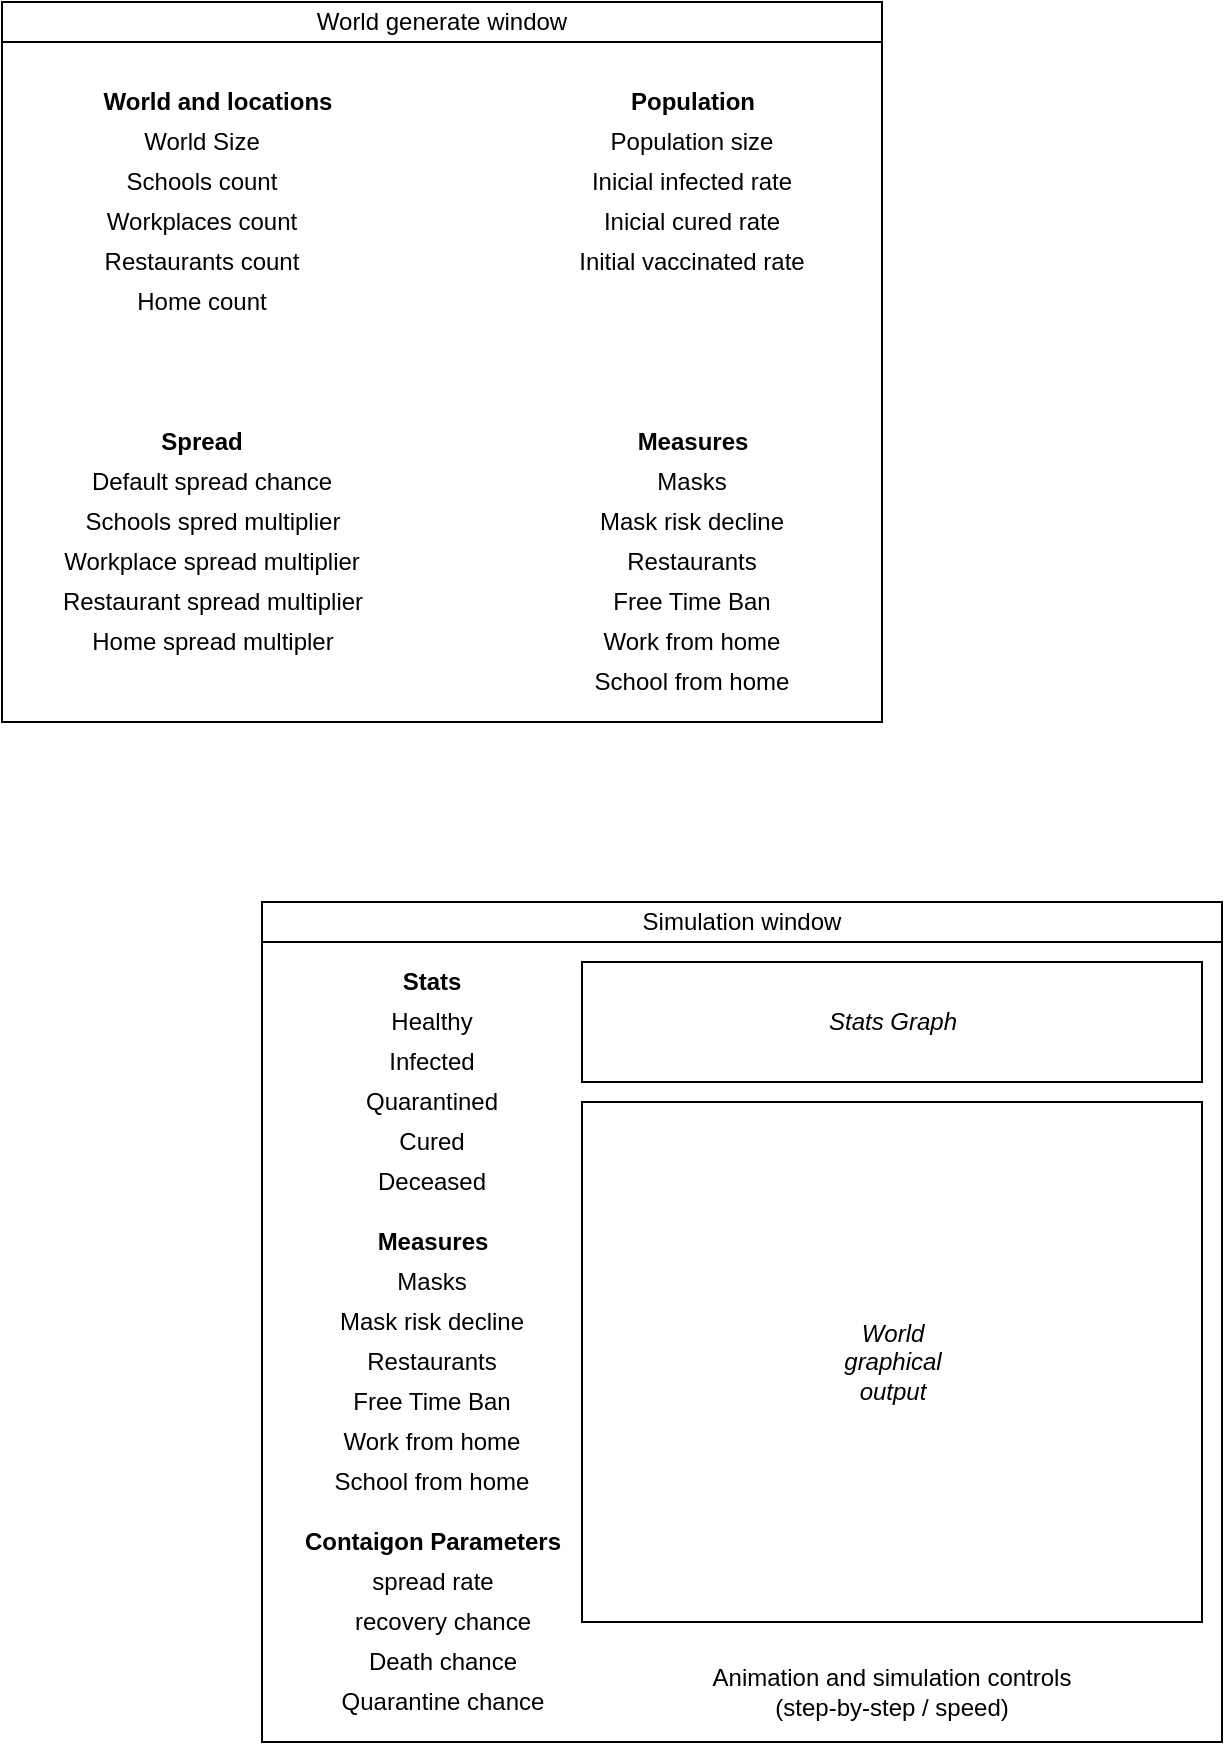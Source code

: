 <mxfile version="14.4.3" type="device"><diagram id="prtHgNgQTEPvFCAcTncT" name="Page-1"><mxGraphModel dx="1422" dy="794" grid="1" gridSize="10" guides="1" tooltips="1" connect="1" arrows="1" fold="1" page="1" pageScale="1" pageWidth="827" pageHeight="1169" math="0" shadow="0"><root><mxCell id="0"/><mxCell id="1" parent="0"/><mxCell id="qD7xghycZLVGGtd3OMiO-1" value="" style="rounded=0;whiteSpace=wrap;html=1;" vertex="1" parent="1"><mxGeometry x="60" y="80" width="440" height="340" as="geometry"/></mxCell><mxCell id="qD7xghycZLVGGtd3OMiO-2" value="World generate window" style="text;html=1;align=center;verticalAlign=middle;whiteSpace=wrap;rounded=0;strokeColor=#000000;fillColor=#ffffff;" vertex="1" parent="1"><mxGeometry x="60" y="60" width="440" height="20" as="geometry"/></mxCell><mxCell id="qD7xghycZLVGGtd3OMiO-3" value="World Size" style="text;html=1;strokeColor=none;fillColor=none;align=center;verticalAlign=middle;whiteSpace=wrap;rounded=0;" vertex="1" parent="1"><mxGeometry x="90" y="120" width="140" height="20" as="geometry"/></mxCell><mxCell id="qD7xghycZLVGGtd3OMiO-4" value="Population size" style="text;html=1;strokeColor=none;fillColor=none;align=center;verticalAlign=middle;whiteSpace=wrap;rounded=0;" vertex="1" parent="1"><mxGeometry x="340" y="120" width="130" height="20" as="geometry"/></mxCell><mxCell id="qD7xghycZLVGGtd3OMiO-5" value="Schools count" style="text;html=1;strokeColor=none;fillColor=none;align=center;verticalAlign=middle;whiteSpace=wrap;rounded=0;" vertex="1" parent="1"><mxGeometry x="95" y="140" width="130" height="20" as="geometry"/></mxCell><mxCell id="qD7xghycZLVGGtd3OMiO-6" value="Workplaces count" style="text;html=1;strokeColor=none;fillColor=none;align=center;verticalAlign=middle;whiteSpace=wrap;rounded=0;" vertex="1" parent="1"><mxGeometry x="95" y="160" width="130" height="20" as="geometry"/></mxCell><mxCell id="qD7xghycZLVGGtd3OMiO-7" value="Restaurants count" style="text;html=1;strokeColor=none;fillColor=none;align=center;verticalAlign=middle;whiteSpace=wrap;rounded=0;" vertex="1" parent="1"><mxGeometry x="90" y="180" width="140" height="20" as="geometry"/></mxCell><mxCell id="qD7xghycZLVGGtd3OMiO-8" value="Inicial infected rate" style="text;html=1;strokeColor=none;fillColor=none;align=center;verticalAlign=middle;whiteSpace=wrap;rounded=0;" vertex="1" parent="1"><mxGeometry x="345" y="140" width="120" height="20" as="geometry"/></mxCell><mxCell id="qD7xghycZLVGGtd3OMiO-9" value="Inicial cured rate" style="text;html=1;strokeColor=none;fillColor=none;align=center;verticalAlign=middle;whiteSpace=wrap;rounded=0;" vertex="1" parent="1"><mxGeometry x="345" y="160" width="120" height="20" as="geometry"/></mxCell><mxCell id="qD7xghycZLVGGtd3OMiO-10" value="Initial vaccinated rate" style="text;html=1;strokeColor=none;fillColor=none;align=center;verticalAlign=middle;whiteSpace=wrap;rounded=0;" vertex="1" parent="1"><mxGeometry x="345" y="180" width="120" height="20" as="geometry"/></mxCell><mxCell id="qD7xghycZLVGGtd3OMiO-13" value="Default spread chance" style="text;html=1;strokeColor=none;fillColor=none;align=center;verticalAlign=middle;whiteSpace=wrap;rounded=0;" vertex="1" parent="1"><mxGeometry x="100" y="290" width="130" height="20" as="geometry"/></mxCell><mxCell id="qD7xghycZLVGGtd3OMiO-14" value="Schools spred multiplier" style="text;html=1;strokeColor=none;fillColor=none;align=center;verticalAlign=middle;whiteSpace=wrap;rounded=0;" vertex="1" parent="1"><mxGeometry x="92.5" y="310" width="145" height="20" as="geometry"/></mxCell><mxCell id="qD7xghycZLVGGtd3OMiO-15" value="Home count" style="text;html=1;strokeColor=none;fillColor=none;align=center;verticalAlign=middle;whiteSpace=wrap;rounded=0;" vertex="1" parent="1"><mxGeometry x="95" y="200" width="130" height="20" as="geometry"/></mxCell><mxCell id="qD7xghycZLVGGtd3OMiO-16" value="Workplace spread multiplier" style="text;html=1;strokeColor=none;fillColor=none;align=center;verticalAlign=middle;whiteSpace=wrap;rounded=0;" vertex="1" parent="1"><mxGeometry x="86.25" y="330" width="157.5" height="20" as="geometry"/></mxCell><mxCell id="qD7xghycZLVGGtd3OMiO-17" value="Restaurant spread multiplier" style="text;html=1;strokeColor=none;fillColor=none;align=center;verticalAlign=middle;whiteSpace=wrap;rounded=0;" vertex="1" parent="1"><mxGeometry x="78.75" y="350" width="172.5" height="20" as="geometry"/></mxCell><mxCell id="qD7xghycZLVGGtd3OMiO-18" value="Home spread multipler" style="text;html=1;strokeColor=none;fillColor=none;align=center;verticalAlign=middle;whiteSpace=wrap;rounded=0;" vertex="1" parent="1"><mxGeometry x="78.75" y="370" width="172.5" height="20" as="geometry"/></mxCell><mxCell id="qD7xghycZLVGGtd3OMiO-19" value="&lt;b&gt;World and locations&lt;/b&gt;" style="text;html=1;strokeColor=none;fillColor=none;align=center;verticalAlign=middle;whiteSpace=wrap;rounded=0;" vertex="1" parent="1"><mxGeometry x="102.5" y="100" width="130" height="20" as="geometry"/></mxCell><mxCell id="qD7xghycZLVGGtd3OMiO-20" value="&lt;b&gt;Population&lt;/b&gt;" style="text;html=1;strokeColor=none;fillColor=none;align=center;verticalAlign=middle;whiteSpace=wrap;rounded=0;" vertex="1" parent="1"><mxGeometry x="357.5" y="100" width="95" height="20" as="geometry"/></mxCell><mxCell id="qD7xghycZLVGGtd3OMiO-21" value="&lt;b&gt;Spread&lt;/b&gt;" style="text;html=1;strokeColor=none;fillColor=none;align=center;verticalAlign=middle;whiteSpace=wrap;rounded=0;" vertex="1" parent="1"><mxGeometry x="95" y="270" width="130" height="20" as="geometry"/></mxCell><mxCell id="qD7xghycZLVGGtd3OMiO-23" value="Masks" style="text;html=1;strokeColor=none;fillColor=none;align=center;verticalAlign=middle;whiteSpace=wrap;rounded=0;" vertex="1" parent="1"><mxGeometry x="340" y="290" width="130" height="20" as="geometry"/></mxCell><mxCell id="qD7xghycZLVGGtd3OMiO-24" value="Mask risk decline" style="text;html=1;strokeColor=none;fillColor=none;align=center;verticalAlign=middle;whiteSpace=wrap;rounded=0;" vertex="1" parent="1"><mxGeometry x="345" y="310" width="120" height="20" as="geometry"/></mxCell><mxCell id="qD7xghycZLVGGtd3OMiO-25" value="Restaurants" style="text;html=1;strokeColor=none;fillColor=none;align=center;verticalAlign=middle;whiteSpace=wrap;rounded=0;" vertex="1" parent="1"><mxGeometry x="345" y="330" width="120" height="20" as="geometry"/></mxCell><mxCell id="qD7xghycZLVGGtd3OMiO-26" value="Free Time Ban" style="text;html=1;strokeColor=none;fillColor=none;align=center;verticalAlign=middle;whiteSpace=wrap;rounded=0;" vertex="1" parent="1"><mxGeometry x="345" y="350" width="120" height="20" as="geometry"/></mxCell><mxCell id="qD7xghycZLVGGtd3OMiO-27" value="&lt;b&gt;Measures&lt;/b&gt;" style="text;html=1;strokeColor=none;fillColor=none;align=center;verticalAlign=middle;whiteSpace=wrap;rounded=0;" vertex="1" parent="1"><mxGeometry x="357.5" y="270" width="95" height="20" as="geometry"/></mxCell><mxCell id="qD7xghycZLVGGtd3OMiO-30" value="Work from home" style="text;html=1;strokeColor=none;fillColor=none;align=center;verticalAlign=middle;whiteSpace=wrap;rounded=0;" vertex="1" parent="1"><mxGeometry x="345" y="370" width="120" height="20" as="geometry"/></mxCell><mxCell id="qD7xghycZLVGGtd3OMiO-31" value="School from home" style="text;html=1;strokeColor=none;fillColor=none;align=center;verticalAlign=middle;whiteSpace=wrap;rounded=0;" vertex="1" parent="1"><mxGeometry x="345" y="390" width="120" height="20" as="geometry"/></mxCell><mxCell id="qD7xghycZLVGGtd3OMiO-33" value="&lt;span style=&quot;color: rgba(0 , 0 , 0 , 0) ; font-family: monospace ; font-size: 0px&quot;&gt;%3CmxGraphModel%3E%3Croot%3E%3CmxCell%20id%3D%220%22%2F%3E%3CmxCell%20id%3D%221%22%20parent%3D%220%22%2F%3E%3CmxCell%20id%3D%222%22%20value%3D%22Healthy%22%20style%3D%22text%3Bhtml%3D1%3BstrokeColor%3Dnone%3BfillColor%3Dnone%3Balign%3Dcenter%3BverticalAlign%3Dmiddle%3BwhiteSpace%3Dwrap%3Brounded%3D0%3B%22%20vertex%3D%221%22%20parent%3D%221%22%3E%3CmxGeometry%20x%3D%22255%22%20y%3D%22560%22%20width%3D%2240%22%20height%3D%2220%22%20as%3D%22geometry%22%2F%3E%3C%2FmxCell%3E%3C%2Froot%3E%3C%2FmxGraphModel%3E&lt;/span&gt;" style="rounded=0;whiteSpace=wrap;html=1;" vertex="1" parent="1"><mxGeometry x="190" y="530" width="480" height="400" as="geometry"/></mxCell><mxCell id="qD7xghycZLVGGtd3OMiO-34" value="" style="rounded=0;whiteSpace=wrap;html=1;" vertex="1" parent="1"><mxGeometry x="350" y="610" width="310" height="260" as="geometry"/></mxCell><mxCell id="qD7xghycZLVGGtd3OMiO-35" value="" style="rounded=0;whiteSpace=wrap;html=1;" vertex="1" parent="1"><mxGeometry x="350" y="540" width="310" height="60" as="geometry"/></mxCell><mxCell id="qD7xghycZLVGGtd3OMiO-36" value="Masks" style="text;html=1;strokeColor=none;fillColor=none;align=center;verticalAlign=middle;whiteSpace=wrap;rounded=0;" vertex="1" parent="1"><mxGeometry x="210" y="690" width="130" height="20" as="geometry"/></mxCell><mxCell id="qD7xghycZLVGGtd3OMiO-37" value="Mask risk decline" style="text;html=1;strokeColor=none;fillColor=none;align=center;verticalAlign=middle;whiteSpace=wrap;rounded=0;" vertex="1" parent="1"><mxGeometry x="215" y="710" width="120" height="20" as="geometry"/></mxCell><mxCell id="qD7xghycZLVGGtd3OMiO-38" value="Restaurants" style="text;html=1;strokeColor=none;fillColor=none;align=center;verticalAlign=middle;whiteSpace=wrap;rounded=0;" vertex="1" parent="1"><mxGeometry x="215" y="730" width="120" height="20" as="geometry"/></mxCell><mxCell id="qD7xghycZLVGGtd3OMiO-39" value="Free Time Ban" style="text;html=1;strokeColor=none;fillColor=none;align=center;verticalAlign=middle;whiteSpace=wrap;rounded=0;" vertex="1" parent="1"><mxGeometry x="215" y="750" width="120" height="20" as="geometry"/></mxCell><mxCell id="qD7xghycZLVGGtd3OMiO-40" value="&lt;b&gt;Measures&lt;/b&gt;" style="text;html=1;strokeColor=none;fillColor=none;align=center;verticalAlign=middle;whiteSpace=wrap;rounded=0;" vertex="1" parent="1"><mxGeometry x="227.5" y="670" width="95" height="20" as="geometry"/></mxCell><mxCell id="qD7xghycZLVGGtd3OMiO-41" value="Work from home" style="text;html=1;strokeColor=none;fillColor=none;align=center;verticalAlign=middle;whiteSpace=wrap;rounded=0;" vertex="1" parent="1"><mxGeometry x="215" y="770" width="120" height="20" as="geometry"/></mxCell><mxCell id="qD7xghycZLVGGtd3OMiO-42" value="School from home" style="text;html=1;strokeColor=none;fillColor=none;align=center;verticalAlign=middle;whiteSpace=wrap;rounded=0;" vertex="1" parent="1"><mxGeometry x="215" y="790" width="120" height="20" as="geometry"/></mxCell><mxCell id="qD7xghycZLVGGtd3OMiO-43" value="&lt;b&gt;Stats&lt;/b&gt;" style="text;html=1;strokeColor=none;fillColor=none;align=center;verticalAlign=middle;whiteSpace=wrap;rounded=0;" vertex="1" parent="1"><mxGeometry x="255" y="540" width="40" height="20" as="geometry"/></mxCell><mxCell id="qD7xghycZLVGGtd3OMiO-44" value="&lt;i&gt;Stats Graph&lt;/i&gt;" style="text;html=1;strokeColor=none;fillColor=none;align=center;verticalAlign=middle;whiteSpace=wrap;rounded=0;" vertex="1" parent="1"><mxGeometry x="432.5" y="560" width="145" height="20" as="geometry"/></mxCell><mxCell id="qD7xghycZLVGGtd3OMiO-45" value="Healthy" style="text;html=1;strokeColor=none;fillColor=none;align=center;verticalAlign=middle;whiteSpace=wrap;rounded=0;" vertex="1" parent="1"><mxGeometry x="255" y="560" width="40" height="20" as="geometry"/></mxCell><mxCell id="qD7xghycZLVGGtd3OMiO-46" value="Infected" style="text;html=1;strokeColor=none;fillColor=none;align=center;verticalAlign=middle;whiteSpace=wrap;rounded=0;" vertex="1" parent="1"><mxGeometry x="255" y="580" width="40" height="20" as="geometry"/></mxCell><mxCell id="qD7xghycZLVGGtd3OMiO-47" value="Quarantined" style="text;html=1;strokeColor=none;fillColor=none;align=center;verticalAlign=middle;whiteSpace=wrap;rounded=0;" vertex="1" parent="1"><mxGeometry x="255" y="600" width="40" height="20" as="geometry"/></mxCell><mxCell id="qD7xghycZLVGGtd3OMiO-48" value="Cured" style="text;html=1;strokeColor=none;fillColor=none;align=center;verticalAlign=middle;whiteSpace=wrap;rounded=0;" vertex="1" parent="1"><mxGeometry x="255" y="620" width="40" height="20" as="geometry"/></mxCell><mxCell id="qD7xghycZLVGGtd3OMiO-49" value="Deceased" style="text;html=1;strokeColor=none;fillColor=none;align=center;verticalAlign=middle;whiteSpace=wrap;rounded=0;" vertex="1" parent="1"><mxGeometry x="255" y="640" width="40" height="20" as="geometry"/></mxCell><mxCell id="qD7xghycZLVGGtd3OMiO-55" value="Animation and simulation controls&lt;br&gt;(step-by-step / speed)" style="text;html=1;strokeColor=none;fillColor=none;align=center;verticalAlign=middle;whiteSpace=wrap;rounded=0;" vertex="1" parent="1"><mxGeometry x="391.25" y="890" width="227.5" height="30" as="geometry"/></mxCell><mxCell id="qD7xghycZLVGGtd3OMiO-56" value="&lt;i&gt;World graphical output&lt;/i&gt;" style="text;html=1;strokeColor=none;fillColor=none;align=center;verticalAlign=middle;whiteSpace=wrap;rounded=0;" vertex="1" parent="1"><mxGeometry x="462.5" y="710" width="85" height="60" as="geometry"/></mxCell><mxCell id="qD7xghycZLVGGtd3OMiO-57" value="Simulation window" style="text;html=1;align=center;verticalAlign=middle;whiteSpace=wrap;rounded=0;strokeColor=#000000;fillColor=#ffffff;" vertex="1" parent="1"><mxGeometry x="190" y="510" width="480" height="20" as="geometry"/></mxCell><mxCell id="qD7xghycZLVGGtd3OMiO-58" value="&lt;b&gt;Contaigon Parameters&lt;br&gt;&lt;/b&gt;" style="text;html=1;strokeColor=none;fillColor=none;align=center;verticalAlign=middle;whiteSpace=wrap;rounded=0;" vertex="1" parent="1"><mxGeometry x="207.5" y="820" width="135" height="20" as="geometry"/></mxCell><mxCell id="qD7xghycZLVGGtd3OMiO-59" value="spread rate" style="text;html=1;strokeColor=none;fillColor=none;align=center;verticalAlign=middle;whiteSpace=wrap;rounded=0;" vertex="1" parent="1"><mxGeometry x="207.5" y="840" width="135" height="20" as="geometry"/></mxCell><mxCell id="qD7xghycZLVGGtd3OMiO-60" value="recovery chance" style="text;html=1;strokeColor=none;fillColor=none;align=center;verticalAlign=middle;whiteSpace=wrap;rounded=0;" vertex="1" parent="1"><mxGeometry x="222.5" y="860" width="115" height="20" as="geometry"/></mxCell><mxCell id="qD7xghycZLVGGtd3OMiO-61" value="Death chance" style="text;html=1;strokeColor=none;fillColor=none;align=center;verticalAlign=middle;whiteSpace=wrap;rounded=0;" vertex="1" parent="1"><mxGeometry x="232.5" y="880" width="95" height="20" as="geometry"/></mxCell><mxCell id="qD7xghycZLVGGtd3OMiO-62" value="Quarantine chance" style="text;html=1;strokeColor=none;fillColor=none;align=center;verticalAlign=middle;whiteSpace=wrap;rounded=0;" vertex="1" parent="1"><mxGeometry x="217.5" y="900" width="125" height="20" as="geometry"/></mxCell></root></mxGraphModel></diagram></mxfile>